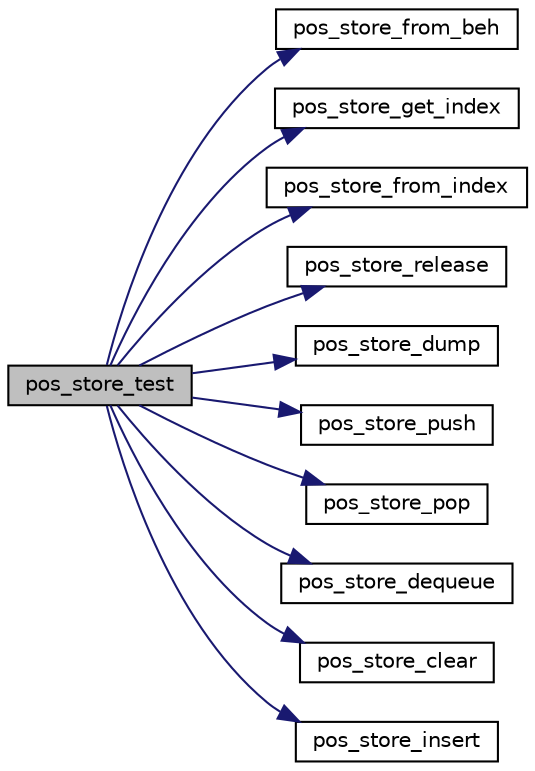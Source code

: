 digraph G
{
  edge [fontname="Helvetica",fontsize="10",labelfontname="Helvetica",labelfontsize="10"];
  node [fontname="Helvetica",fontsize="10",shape=record];
  rankdir="LR";
  Node1 [label="pos_store_test",height=0.2,width=0.4,color="black", fillcolor="grey75", style="filled" fontcolor="black"];
  Node1 -> Node2 [color="midnightblue",fontsize="10",style="solid",fontname="Helvetica"];
  Node2 [label="pos_store_from_beh",height=0.2,width=0.4,color="black", fillcolor="white", style="filled",URL="$pos__store_8c.html#a64b9646424ab22ab1ca5e903d6930e49"];
  Node1 -> Node3 [color="midnightblue",fontsize="10",style="solid",fontname="Helvetica"];
  Node3 [label="pos_store_get_index",height=0.2,width=0.4,color="black", fillcolor="white", style="filled",URL="$pos__store_8c.html#a04378a6e68ec291278e92cf26d8b7152"];
  Node1 -> Node4 [color="midnightblue",fontsize="10",style="solid",fontname="Helvetica"];
  Node4 [label="pos_store_from_index",height=0.2,width=0.4,color="black", fillcolor="white", style="filled",URL="$pos__store_8c.html#adad22546e13c2c737f4bb62242b3bb92"];
  Node1 -> Node5 [color="midnightblue",fontsize="10",style="solid",fontname="Helvetica"];
  Node5 [label="pos_store_release",height=0.2,width=0.4,color="black", fillcolor="white", style="filled",URL="$pos__store_8c.html#a4bb0829554b41be5bf51dd0a942211f9"];
  Node1 -> Node6 [color="midnightblue",fontsize="10",style="solid",fontname="Helvetica"];
  Node6 [label="pos_store_dump",height=0.2,width=0.4,color="black", fillcolor="white", style="filled",URL="$pos__store_8c.html#a20ee87405517aba06c9fca997b106131"];
  Node1 -> Node7 [color="midnightblue",fontsize="10",style="solid",fontname="Helvetica"];
  Node7 [label="pos_store_push",height=0.2,width=0.4,color="black", fillcolor="white", style="filled",URL="$pos__store_8c.html#a036874299445af76339d8d4d5a75e1dc"];
  Node1 -> Node8 [color="midnightblue",fontsize="10",style="solid",fontname="Helvetica"];
  Node8 [label="pos_store_pop",height=0.2,width=0.4,color="black", fillcolor="white", style="filled",URL="$pos__store_8c.html#af507859ead3d3e4775cf01c6d2b800fc"];
  Node1 -> Node9 [color="midnightblue",fontsize="10",style="solid",fontname="Helvetica"];
  Node9 [label="pos_store_dequeue",height=0.2,width=0.4,color="black", fillcolor="white", style="filled",URL="$pos__store_8c.html#ab38bb7f7ff5a9c4f0d356e7f07a3397d"];
  Node1 -> Node10 [color="midnightblue",fontsize="10",style="solid",fontname="Helvetica"];
  Node10 [label="pos_store_clear",height=0.2,width=0.4,color="black", fillcolor="white", style="filled",URL="$pos__store_8c.html#a1263f1a52fd21a79a48809a761a382d9"];
  Node1 -> Node11 [color="midnightblue",fontsize="10",style="solid",fontname="Helvetica"];
  Node11 [label="pos_store_insert",height=0.2,width=0.4,color="black", fillcolor="white", style="filled",URL="$pos__store_8c.html#af3e7fd00b517ae25c4f944a8e92c252e"];
}
